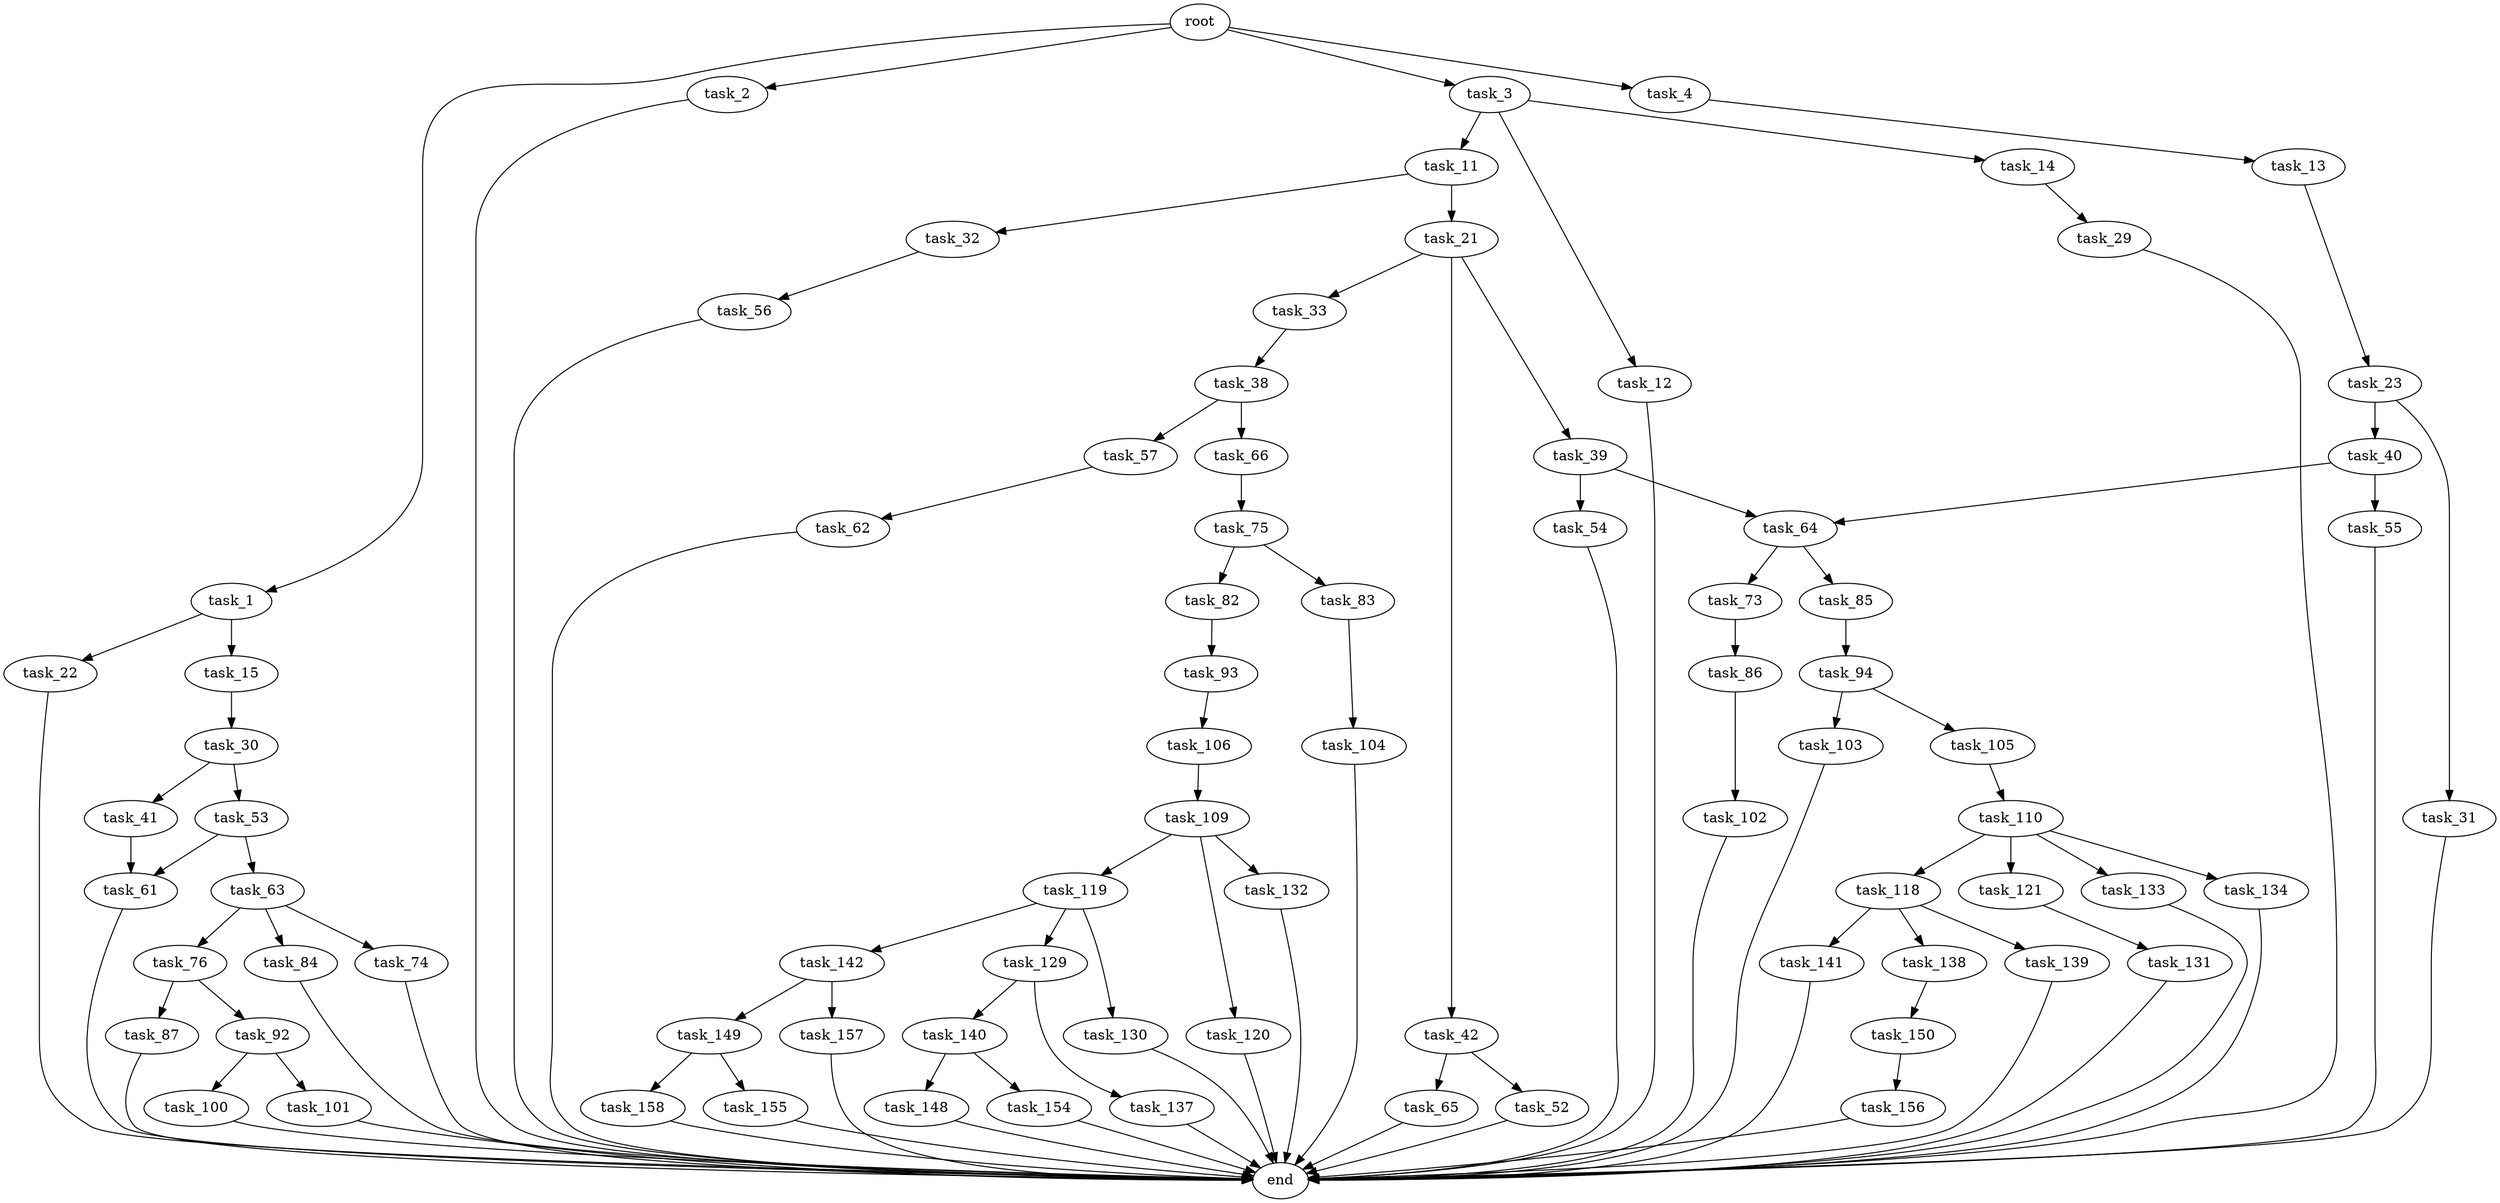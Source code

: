 digraph G {
  root [size="0.000000"];
  task_1 [size="137348934581.000000"];
  task_2 [size="687668489.000000"];
  task_3 [size="231928233984.000000"];
  task_4 [size="103530026841.000000"];
  task_11 [size="134217728000.000000"];
  task_12 [size="604204334892.000000"];
  task_13 [size="128381520739.000000"];
  task_14 [size="291283586899.000000"];
  task_15 [size="1414916123.000000"];
  task_21 [size="233957680510.000000"];
  task_22 [size="549755813888.000000"];
  task_23 [size="11460567371.000000"];
  task_29 [size="4325450586.000000"];
  task_30 [size="7269665797.000000"];
  task_31 [size="921952374.000000"];
  task_32 [size="134217728000.000000"];
  task_33 [size="68719476736.000000"];
  task_38 [size="7882428735.000000"];
  task_39 [size="13518816614.000000"];
  task_40 [size="30240404278.000000"];
  task_41 [size="231928233984.000000"];
  task_42 [size="1040692820.000000"];
  task_52 [size="8589934592.000000"];
  task_53 [size="19400588787.000000"];
  task_54 [size="84060655378.000000"];
  task_55 [size="5813737040.000000"];
  task_56 [size="5046225605.000000"];
  task_57 [size="82399726634.000000"];
  task_61 [size="21546585857.000000"];
  task_62 [size="33619760746.000000"];
  task_63 [size="1613847308.000000"];
  task_64 [size="7450033546.000000"];
  task_65 [size="36160525137.000000"];
  task_66 [size="7599313194.000000"];
  task_73 [size="4999209548.000000"];
  task_74 [size="2833969736.000000"];
  task_75 [size="223856075262.000000"];
  task_76 [size="227734490699.000000"];
  task_82 [size="28991029248.000000"];
  task_83 [size="91178642800.000000"];
  task_84 [size="68719476736.000000"];
  task_85 [size="312512156566.000000"];
  task_86 [size="72922448013.000000"];
  task_87 [size="549755813888.000000"];
  task_92 [size="1837958938.000000"];
  task_93 [size="24571797367.000000"];
  task_94 [size="893155188499.000000"];
  task_100 [size="68719476736.000000"];
  task_101 [size="1559172815.000000"];
  task_102 [size="11457342519.000000"];
  task_103 [size="62903455721.000000"];
  task_104 [size="134217728000.000000"];
  task_105 [size="229506070149.000000"];
  task_106 [size="134217728000.000000"];
  task_109 [size="231928233984.000000"];
  task_110 [size="134217728000.000000"];
  task_118 [size="16835730286.000000"];
  task_119 [size="346468744933.000000"];
  task_120 [size="24019330959.000000"];
  task_121 [size="28180101561.000000"];
  task_129 [size="549755813888.000000"];
  task_130 [size="8054792012.000000"];
  task_131 [size="15964594746.000000"];
  task_132 [size="134217728000.000000"];
  task_133 [size="48936778168.000000"];
  task_134 [size="497873470.000000"];
  task_137 [size="2681994354.000000"];
  task_138 [size="549755813888.000000"];
  task_139 [size="8589934592.000000"];
  task_140 [size="6201751620.000000"];
  task_141 [size="14525955389.000000"];
  task_142 [size="1073741824000.000000"];
  task_148 [size="10113967333.000000"];
  task_149 [size="1255158027646.000000"];
  task_150 [size="9787734285.000000"];
  task_154 [size="283410554885.000000"];
  task_155 [size="1073741824000.000000"];
  task_156 [size="979488643895.000000"];
  task_157 [size="4811785071.000000"];
  task_158 [size="9680096509.000000"];
  end [size="0.000000"];

  root -> task_1 [size="1.000000"];
  root -> task_2 [size="1.000000"];
  root -> task_3 [size="1.000000"];
  root -> task_4 [size="1.000000"];
  task_1 -> task_15 [size="411041792.000000"];
  task_1 -> task_22 [size="411041792.000000"];
  task_2 -> end [size="1.000000"];
  task_3 -> task_11 [size="301989888.000000"];
  task_3 -> task_12 [size="301989888.000000"];
  task_3 -> task_14 [size="301989888.000000"];
  task_4 -> task_13 [size="75497472.000000"];
  task_11 -> task_21 [size="209715200.000000"];
  task_11 -> task_32 [size="209715200.000000"];
  task_12 -> end [size="1.000000"];
  task_13 -> task_23 [size="301989888.000000"];
  task_14 -> task_29 [size="679477248.000000"];
  task_15 -> task_30 [size="33554432.000000"];
  task_21 -> task_33 [size="301989888.000000"];
  task_21 -> task_39 [size="301989888.000000"];
  task_21 -> task_42 [size="301989888.000000"];
  task_22 -> end [size="1.000000"];
  task_23 -> task_31 [size="209715200.000000"];
  task_23 -> task_40 [size="209715200.000000"];
  task_29 -> end [size="1.000000"];
  task_30 -> task_41 [size="209715200.000000"];
  task_30 -> task_53 [size="209715200.000000"];
  task_31 -> end [size="1.000000"];
  task_32 -> task_56 [size="209715200.000000"];
  task_33 -> task_38 [size="134217728.000000"];
  task_38 -> task_57 [size="134217728.000000"];
  task_38 -> task_66 [size="134217728.000000"];
  task_39 -> task_54 [size="301989888.000000"];
  task_39 -> task_64 [size="301989888.000000"];
  task_40 -> task_55 [size="838860800.000000"];
  task_40 -> task_64 [size="838860800.000000"];
  task_41 -> task_61 [size="301989888.000000"];
  task_42 -> task_52 [size="33554432.000000"];
  task_42 -> task_65 [size="33554432.000000"];
  task_52 -> end [size="1.000000"];
  task_53 -> task_61 [size="536870912.000000"];
  task_53 -> task_63 [size="536870912.000000"];
  task_54 -> end [size="1.000000"];
  task_55 -> end [size="1.000000"];
  task_56 -> end [size="1.000000"];
  task_57 -> task_62 [size="75497472.000000"];
  task_61 -> end [size="1.000000"];
  task_62 -> end [size="1.000000"];
  task_63 -> task_74 [size="33554432.000000"];
  task_63 -> task_76 [size="33554432.000000"];
  task_63 -> task_84 [size="33554432.000000"];
  task_64 -> task_73 [size="134217728.000000"];
  task_64 -> task_85 [size="134217728.000000"];
  task_65 -> end [size="1.000000"];
  task_66 -> task_75 [size="209715200.000000"];
  task_73 -> task_86 [size="209715200.000000"];
  task_74 -> end [size="1.000000"];
  task_75 -> task_82 [size="411041792.000000"];
  task_75 -> task_83 [size="411041792.000000"];
  task_76 -> task_87 [size="209715200.000000"];
  task_76 -> task_92 [size="209715200.000000"];
  task_82 -> task_93 [size="75497472.000000"];
  task_83 -> task_104 [size="209715200.000000"];
  task_84 -> end [size="1.000000"];
  task_85 -> task_94 [size="209715200.000000"];
  task_86 -> task_102 [size="75497472.000000"];
  task_87 -> end [size="1.000000"];
  task_92 -> task_100 [size="33554432.000000"];
  task_92 -> task_101 [size="33554432.000000"];
  task_93 -> task_106 [size="411041792.000000"];
  task_94 -> task_103 [size="679477248.000000"];
  task_94 -> task_105 [size="679477248.000000"];
  task_100 -> end [size="1.000000"];
  task_101 -> end [size="1.000000"];
  task_102 -> end [size="1.000000"];
  task_103 -> end [size="1.000000"];
  task_104 -> end [size="1.000000"];
  task_105 -> task_110 [size="209715200.000000"];
  task_106 -> task_109 [size="209715200.000000"];
  task_109 -> task_119 [size="301989888.000000"];
  task_109 -> task_120 [size="301989888.000000"];
  task_109 -> task_132 [size="301989888.000000"];
  task_110 -> task_118 [size="209715200.000000"];
  task_110 -> task_121 [size="209715200.000000"];
  task_110 -> task_133 [size="209715200.000000"];
  task_110 -> task_134 [size="209715200.000000"];
  task_118 -> task_138 [size="679477248.000000"];
  task_118 -> task_139 [size="679477248.000000"];
  task_118 -> task_141 [size="679477248.000000"];
  task_119 -> task_129 [size="838860800.000000"];
  task_119 -> task_130 [size="838860800.000000"];
  task_119 -> task_142 [size="838860800.000000"];
  task_120 -> end [size="1.000000"];
  task_121 -> task_131 [size="134217728.000000"];
  task_129 -> task_137 [size="536870912.000000"];
  task_129 -> task_140 [size="536870912.000000"];
  task_130 -> end [size="1.000000"];
  task_131 -> end [size="1.000000"];
  task_132 -> end [size="1.000000"];
  task_133 -> end [size="1.000000"];
  task_134 -> end [size="1.000000"];
  task_137 -> end [size="1.000000"];
  task_138 -> task_150 [size="536870912.000000"];
  task_139 -> end [size="1.000000"];
  task_140 -> task_148 [size="209715200.000000"];
  task_140 -> task_154 [size="209715200.000000"];
  task_141 -> end [size="1.000000"];
  task_142 -> task_149 [size="838860800.000000"];
  task_142 -> task_157 [size="838860800.000000"];
  task_148 -> end [size="1.000000"];
  task_149 -> task_155 [size="838860800.000000"];
  task_149 -> task_158 [size="838860800.000000"];
  task_150 -> task_156 [size="411041792.000000"];
  task_154 -> end [size="1.000000"];
  task_155 -> end [size="1.000000"];
  task_156 -> end [size="1.000000"];
  task_157 -> end [size="1.000000"];
  task_158 -> end [size="1.000000"];
}
